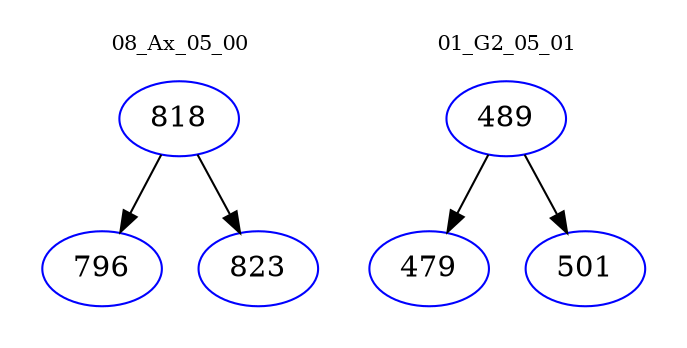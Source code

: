 digraph{
subgraph cluster_0 {
color = white
label = "08_Ax_05_00";
fontsize=10;
T0_818 [label="818", color="blue"]
T0_818 -> T0_796 [color="black"]
T0_796 [label="796", color="blue"]
T0_818 -> T0_823 [color="black"]
T0_823 [label="823", color="blue"]
}
subgraph cluster_1 {
color = white
label = "01_G2_05_01";
fontsize=10;
T1_489 [label="489", color="blue"]
T1_489 -> T1_479 [color="black"]
T1_479 [label="479", color="blue"]
T1_489 -> T1_501 [color="black"]
T1_501 [label="501", color="blue"]
}
}
